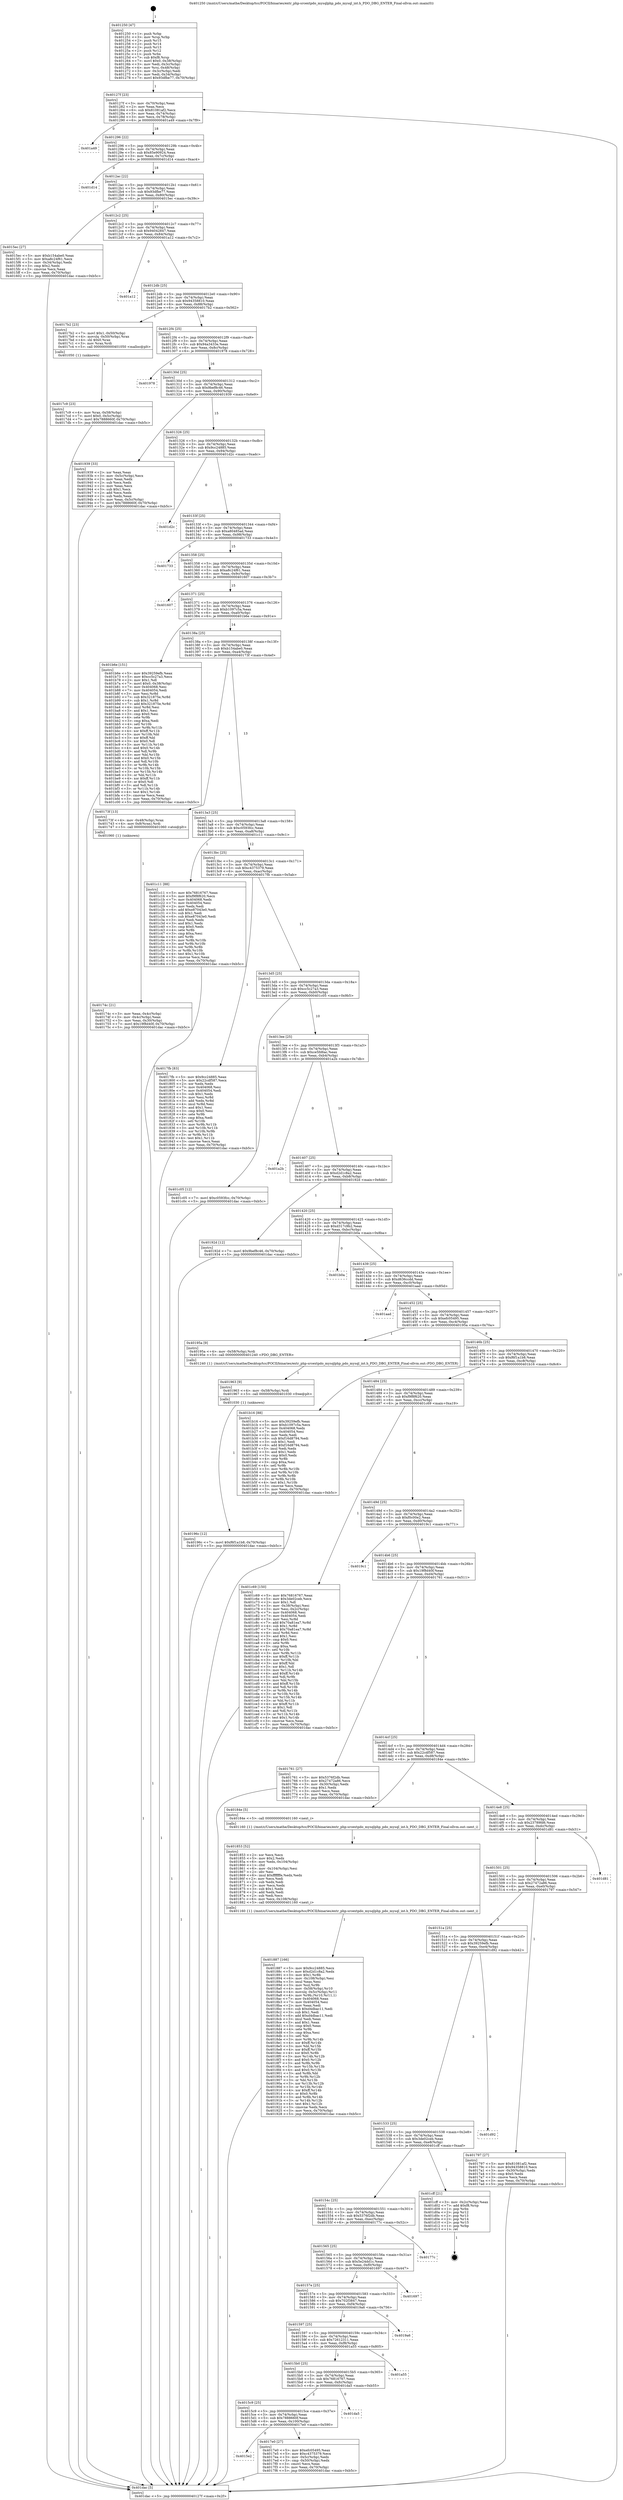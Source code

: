 digraph "0x401250" {
  label = "0x401250 (/mnt/c/Users/mathe/Desktop/tcc/POCII/binaries/extr_php-srcextpdo_mysqlphp_pdo_mysql_int.h_PDO_DBG_ENTER_Final-ollvm.out::main(0))"
  labelloc = "t"
  node[shape=record]

  Entry [label="",width=0.3,height=0.3,shape=circle,fillcolor=black,style=filled]
  "0x40127f" [label="{
     0x40127f [23]\l
     | [instrs]\l
     &nbsp;&nbsp;0x40127f \<+3\>: mov -0x70(%rbp),%eax\l
     &nbsp;&nbsp;0x401282 \<+2\>: mov %eax,%ecx\l
     &nbsp;&nbsp;0x401284 \<+6\>: sub $0x81081af2,%ecx\l
     &nbsp;&nbsp;0x40128a \<+3\>: mov %eax,-0x74(%rbp)\l
     &nbsp;&nbsp;0x40128d \<+3\>: mov %ecx,-0x78(%rbp)\l
     &nbsp;&nbsp;0x401290 \<+6\>: je 0000000000401a49 \<main+0x7f9\>\l
  }"]
  "0x401a49" [label="{
     0x401a49\l
  }", style=dashed]
  "0x401296" [label="{
     0x401296 [22]\l
     | [instrs]\l
     &nbsp;&nbsp;0x401296 \<+5\>: jmp 000000000040129b \<main+0x4b\>\l
     &nbsp;&nbsp;0x40129b \<+3\>: mov -0x74(%rbp),%eax\l
     &nbsp;&nbsp;0x40129e \<+5\>: sub $0x85e90924,%eax\l
     &nbsp;&nbsp;0x4012a3 \<+3\>: mov %eax,-0x7c(%rbp)\l
     &nbsp;&nbsp;0x4012a6 \<+6\>: je 0000000000401d14 \<main+0xac4\>\l
  }"]
  Exit [label="",width=0.3,height=0.3,shape=circle,fillcolor=black,style=filled,peripheries=2]
  "0x401d14" [label="{
     0x401d14\l
  }", style=dashed]
  "0x4012ac" [label="{
     0x4012ac [22]\l
     | [instrs]\l
     &nbsp;&nbsp;0x4012ac \<+5\>: jmp 00000000004012b1 \<main+0x61\>\l
     &nbsp;&nbsp;0x4012b1 \<+3\>: mov -0x74(%rbp),%eax\l
     &nbsp;&nbsp;0x4012b4 \<+5\>: sub $0x93dfbe77,%eax\l
     &nbsp;&nbsp;0x4012b9 \<+3\>: mov %eax,-0x80(%rbp)\l
     &nbsp;&nbsp;0x4012bc \<+6\>: je 00000000004015ec \<main+0x39c\>\l
  }"]
  "0x40196c" [label="{
     0x40196c [12]\l
     | [instrs]\l
     &nbsp;&nbsp;0x40196c \<+7\>: movl $0xf6f1a1b8,-0x70(%rbp)\l
     &nbsp;&nbsp;0x401973 \<+5\>: jmp 0000000000401dac \<main+0xb5c\>\l
  }"]
  "0x4015ec" [label="{
     0x4015ec [27]\l
     | [instrs]\l
     &nbsp;&nbsp;0x4015ec \<+5\>: mov $0xb154abe0,%eax\l
     &nbsp;&nbsp;0x4015f1 \<+5\>: mov $0xa8c24f61,%ecx\l
     &nbsp;&nbsp;0x4015f6 \<+3\>: mov -0x34(%rbp),%edx\l
     &nbsp;&nbsp;0x4015f9 \<+3\>: cmp $0x2,%edx\l
     &nbsp;&nbsp;0x4015fc \<+3\>: cmovne %ecx,%eax\l
     &nbsp;&nbsp;0x4015ff \<+3\>: mov %eax,-0x70(%rbp)\l
     &nbsp;&nbsp;0x401602 \<+5\>: jmp 0000000000401dac \<main+0xb5c\>\l
  }"]
  "0x4012c2" [label="{
     0x4012c2 [25]\l
     | [instrs]\l
     &nbsp;&nbsp;0x4012c2 \<+5\>: jmp 00000000004012c7 \<main+0x77\>\l
     &nbsp;&nbsp;0x4012c7 \<+3\>: mov -0x74(%rbp),%eax\l
     &nbsp;&nbsp;0x4012ca \<+5\>: sub $0x94042847,%eax\l
     &nbsp;&nbsp;0x4012cf \<+6\>: mov %eax,-0x84(%rbp)\l
     &nbsp;&nbsp;0x4012d5 \<+6\>: je 0000000000401a12 \<main+0x7c2\>\l
  }"]
  "0x401dac" [label="{
     0x401dac [5]\l
     | [instrs]\l
     &nbsp;&nbsp;0x401dac \<+5\>: jmp 000000000040127f \<main+0x2f\>\l
  }"]
  "0x401250" [label="{
     0x401250 [47]\l
     | [instrs]\l
     &nbsp;&nbsp;0x401250 \<+1\>: push %rbp\l
     &nbsp;&nbsp;0x401251 \<+3\>: mov %rsp,%rbp\l
     &nbsp;&nbsp;0x401254 \<+2\>: push %r15\l
     &nbsp;&nbsp;0x401256 \<+2\>: push %r14\l
     &nbsp;&nbsp;0x401258 \<+2\>: push %r13\l
     &nbsp;&nbsp;0x40125a \<+2\>: push %r12\l
     &nbsp;&nbsp;0x40125c \<+1\>: push %rbx\l
     &nbsp;&nbsp;0x40125d \<+7\>: sub $0xf8,%rsp\l
     &nbsp;&nbsp;0x401264 \<+7\>: movl $0x0,-0x38(%rbp)\l
     &nbsp;&nbsp;0x40126b \<+3\>: mov %edi,-0x3c(%rbp)\l
     &nbsp;&nbsp;0x40126e \<+4\>: mov %rsi,-0x48(%rbp)\l
     &nbsp;&nbsp;0x401272 \<+3\>: mov -0x3c(%rbp),%edi\l
     &nbsp;&nbsp;0x401275 \<+3\>: mov %edi,-0x34(%rbp)\l
     &nbsp;&nbsp;0x401278 \<+7\>: movl $0x93dfbe77,-0x70(%rbp)\l
  }"]
  "0x401963" [label="{
     0x401963 [9]\l
     | [instrs]\l
     &nbsp;&nbsp;0x401963 \<+4\>: mov -0x58(%rbp),%rdi\l
     &nbsp;&nbsp;0x401967 \<+5\>: call 0000000000401030 \<free@plt\>\l
     | [calls]\l
     &nbsp;&nbsp;0x401030 \{1\} (unknown)\l
  }"]
  "0x401a12" [label="{
     0x401a12\l
  }", style=dashed]
  "0x4012db" [label="{
     0x4012db [25]\l
     | [instrs]\l
     &nbsp;&nbsp;0x4012db \<+5\>: jmp 00000000004012e0 \<main+0x90\>\l
     &nbsp;&nbsp;0x4012e0 \<+3\>: mov -0x74(%rbp),%eax\l
     &nbsp;&nbsp;0x4012e3 \<+5\>: sub $0x94358810,%eax\l
     &nbsp;&nbsp;0x4012e8 \<+6\>: mov %eax,-0x88(%rbp)\l
     &nbsp;&nbsp;0x4012ee \<+6\>: je 00000000004017b2 \<main+0x562\>\l
  }"]
  "0x401887" [label="{
     0x401887 [166]\l
     | [instrs]\l
     &nbsp;&nbsp;0x401887 \<+5\>: mov $0x9cc24885,%ecx\l
     &nbsp;&nbsp;0x40188c \<+5\>: mov $0xd2d1c8a2,%edx\l
     &nbsp;&nbsp;0x401891 \<+3\>: mov $0x1,%r8b\l
     &nbsp;&nbsp;0x401894 \<+6\>: mov -0x108(%rbp),%esi\l
     &nbsp;&nbsp;0x40189a \<+3\>: imul %eax,%esi\l
     &nbsp;&nbsp;0x40189d \<+3\>: mov %sil,%r9b\l
     &nbsp;&nbsp;0x4018a0 \<+4\>: mov -0x58(%rbp),%r10\l
     &nbsp;&nbsp;0x4018a4 \<+4\>: movslq -0x5c(%rbp),%r11\l
     &nbsp;&nbsp;0x4018a8 \<+4\>: mov %r9b,(%r10,%r11,1)\l
     &nbsp;&nbsp;0x4018ac \<+7\>: mov 0x404068,%eax\l
     &nbsp;&nbsp;0x4018b3 \<+7\>: mov 0x404054,%esi\l
     &nbsp;&nbsp;0x4018ba \<+2\>: mov %eax,%edi\l
     &nbsp;&nbsp;0x4018bc \<+6\>: sub $0xd4dbac11,%edi\l
     &nbsp;&nbsp;0x4018c2 \<+3\>: sub $0x1,%edi\l
     &nbsp;&nbsp;0x4018c5 \<+6\>: add $0xd4dbac11,%edi\l
     &nbsp;&nbsp;0x4018cb \<+3\>: imul %edi,%eax\l
     &nbsp;&nbsp;0x4018ce \<+3\>: and $0x1,%eax\l
     &nbsp;&nbsp;0x4018d1 \<+3\>: cmp $0x0,%eax\l
     &nbsp;&nbsp;0x4018d4 \<+4\>: sete %r9b\l
     &nbsp;&nbsp;0x4018d8 \<+3\>: cmp $0xa,%esi\l
     &nbsp;&nbsp;0x4018db \<+3\>: setl %bl\l
     &nbsp;&nbsp;0x4018de \<+3\>: mov %r9b,%r14b\l
     &nbsp;&nbsp;0x4018e1 \<+4\>: xor $0xff,%r14b\l
     &nbsp;&nbsp;0x4018e5 \<+3\>: mov %bl,%r15b\l
     &nbsp;&nbsp;0x4018e8 \<+4\>: xor $0xff,%r15b\l
     &nbsp;&nbsp;0x4018ec \<+4\>: xor $0x0,%r8b\l
     &nbsp;&nbsp;0x4018f0 \<+3\>: mov %r14b,%r12b\l
     &nbsp;&nbsp;0x4018f3 \<+4\>: and $0x0,%r12b\l
     &nbsp;&nbsp;0x4018f7 \<+3\>: and %r8b,%r9b\l
     &nbsp;&nbsp;0x4018fa \<+3\>: mov %r15b,%r13b\l
     &nbsp;&nbsp;0x4018fd \<+4\>: and $0x0,%r13b\l
     &nbsp;&nbsp;0x401901 \<+3\>: and %r8b,%bl\l
     &nbsp;&nbsp;0x401904 \<+3\>: or %r9b,%r12b\l
     &nbsp;&nbsp;0x401907 \<+3\>: or %bl,%r13b\l
     &nbsp;&nbsp;0x40190a \<+3\>: xor %r13b,%r12b\l
     &nbsp;&nbsp;0x40190d \<+3\>: or %r15b,%r14b\l
     &nbsp;&nbsp;0x401910 \<+4\>: xor $0xff,%r14b\l
     &nbsp;&nbsp;0x401914 \<+4\>: or $0x0,%r8b\l
     &nbsp;&nbsp;0x401918 \<+3\>: and %r8b,%r14b\l
     &nbsp;&nbsp;0x40191b \<+3\>: or %r14b,%r12b\l
     &nbsp;&nbsp;0x40191e \<+4\>: test $0x1,%r12b\l
     &nbsp;&nbsp;0x401922 \<+3\>: cmovne %edx,%ecx\l
     &nbsp;&nbsp;0x401925 \<+3\>: mov %ecx,-0x70(%rbp)\l
     &nbsp;&nbsp;0x401928 \<+5\>: jmp 0000000000401dac \<main+0xb5c\>\l
  }"]
  "0x4017b2" [label="{
     0x4017b2 [23]\l
     | [instrs]\l
     &nbsp;&nbsp;0x4017b2 \<+7\>: movl $0x1,-0x50(%rbp)\l
     &nbsp;&nbsp;0x4017b9 \<+4\>: movslq -0x50(%rbp),%rax\l
     &nbsp;&nbsp;0x4017bd \<+4\>: shl $0x0,%rax\l
     &nbsp;&nbsp;0x4017c1 \<+3\>: mov %rax,%rdi\l
     &nbsp;&nbsp;0x4017c4 \<+5\>: call 0000000000401050 \<malloc@plt\>\l
     | [calls]\l
     &nbsp;&nbsp;0x401050 \{1\} (unknown)\l
  }"]
  "0x4012f4" [label="{
     0x4012f4 [25]\l
     | [instrs]\l
     &nbsp;&nbsp;0x4012f4 \<+5\>: jmp 00000000004012f9 \<main+0xa9\>\l
     &nbsp;&nbsp;0x4012f9 \<+3\>: mov -0x74(%rbp),%eax\l
     &nbsp;&nbsp;0x4012fc \<+5\>: sub $0x94a3433e,%eax\l
     &nbsp;&nbsp;0x401301 \<+6\>: mov %eax,-0x8c(%rbp)\l
     &nbsp;&nbsp;0x401307 \<+6\>: je 0000000000401978 \<main+0x728\>\l
  }"]
  "0x401853" [label="{
     0x401853 [52]\l
     | [instrs]\l
     &nbsp;&nbsp;0x401853 \<+2\>: xor %ecx,%ecx\l
     &nbsp;&nbsp;0x401855 \<+5\>: mov $0x2,%edx\l
     &nbsp;&nbsp;0x40185a \<+6\>: mov %edx,-0x104(%rbp)\l
     &nbsp;&nbsp;0x401860 \<+1\>: cltd\l
     &nbsp;&nbsp;0x401861 \<+6\>: mov -0x104(%rbp),%esi\l
     &nbsp;&nbsp;0x401867 \<+2\>: idiv %esi\l
     &nbsp;&nbsp;0x401869 \<+6\>: imul $0xfffffffe,%edx,%edx\l
     &nbsp;&nbsp;0x40186f \<+2\>: mov %ecx,%edi\l
     &nbsp;&nbsp;0x401871 \<+2\>: sub %edx,%edi\l
     &nbsp;&nbsp;0x401873 \<+2\>: mov %ecx,%edx\l
     &nbsp;&nbsp;0x401875 \<+3\>: sub $0x1,%edx\l
     &nbsp;&nbsp;0x401878 \<+2\>: add %edx,%edi\l
     &nbsp;&nbsp;0x40187a \<+2\>: sub %edi,%ecx\l
     &nbsp;&nbsp;0x40187c \<+6\>: mov %ecx,-0x108(%rbp)\l
     &nbsp;&nbsp;0x401882 \<+5\>: call 0000000000401160 \<next_i\>\l
     | [calls]\l
     &nbsp;&nbsp;0x401160 \{1\} (/mnt/c/Users/mathe/Desktop/tcc/POCII/binaries/extr_php-srcextpdo_mysqlphp_pdo_mysql_int.h_PDO_DBG_ENTER_Final-ollvm.out::next_i)\l
  }"]
  "0x401978" [label="{
     0x401978\l
  }", style=dashed]
  "0x40130d" [label="{
     0x40130d [25]\l
     | [instrs]\l
     &nbsp;&nbsp;0x40130d \<+5\>: jmp 0000000000401312 \<main+0xc2\>\l
     &nbsp;&nbsp;0x401312 \<+3\>: mov -0x74(%rbp),%eax\l
     &nbsp;&nbsp;0x401315 \<+5\>: sub $0x9bef8c46,%eax\l
     &nbsp;&nbsp;0x40131a \<+6\>: mov %eax,-0x90(%rbp)\l
     &nbsp;&nbsp;0x401320 \<+6\>: je 0000000000401939 \<main+0x6e9\>\l
  }"]
  "0x4015e2" [label="{
     0x4015e2\l
  }", style=dashed]
  "0x401939" [label="{
     0x401939 [33]\l
     | [instrs]\l
     &nbsp;&nbsp;0x401939 \<+2\>: xor %eax,%eax\l
     &nbsp;&nbsp;0x40193b \<+3\>: mov -0x5c(%rbp),%ecx\l
     &nbsp;&nbsp;0x40193e \<+2\>: mov %eax,%edx\l
     &nbsp;&nbsp;0x401940 \<+2\>: sub %ecx,%edx\l
     &nbsp;&nbsp;0x401942 \<+2\>: mov %eax,%ecx\l
     &nbsp;&nbsp;0x401944 \<+3\>: sub $0x1,%ecx\l
     &nbsp;&nbsp;0x401947 \<+2\>: add %ecx,%edx\l
     &nbsp;&nbsp;0x401949 \<+2\>: sub %edx,%eax\l
     &nbsp;&nbsp;0x40194b \<+3\>: mov %eax,-0x5c(%rbp)\l
     &nbsp;&nbsp;0x40194e \<+7\>: movl $0x7888660f,-0x70(%rbp)\l
     &nbsp;&nbsp;0x401955 \<+5\>: jmp 0000000000401dac \<main+0xb5c\>\l
  }"]
  "0x401326" [label="{
     0x401326 [25]\l
     | [instrs]\l
     &nbsp;&nbsp;0x401326 \<+5\>: jmp 000000000040132b \<main+0xdb\>\l
     &nbsp;&nbsp;0x40132b \<+3\>: mov -0x74(%rbp),%eax\l
     &nbsp;&nbsp;0x40132e \<+5\>: sub $0x9cc24885,%eax\l
     &nbsp;&nbsp;0x401333 \<+6\>: mov %eax,-0x94(%rbp)\l
     &nbsp;&nbsp;0x401339 \<+6\>: je 0000000000401d2c \<main+0xadc\>\l
  }"]
  "0x4017e0" [label="{
     0x4017e0 [27]\l
     | [instrs]\l
     &nbsp;&nbsp;0x4017e0 \<+5\>: mov $0xefc05495,%eax\l
     &nbsp;&nbsp;0x4017e5 \<+5\>: mov $0xc4375379,%ecx\l
     &nbsp;&nbsp;0x4017ea \<+3\>: mov -0x5c(%rbp),%edx\l
     &nbsp;&nbsp;0x4017ed \<+3\>: cmp -0x50(%rbp),%edx\l
     &nbsp;&nbsp;0x4017f0 \<+3\>: cmovl %ecx,%eax\l
     &nbsp;&nbsp;0x4017f3 \<+3\>: mov %eax,-0x70(%rbp)\l
     &nbsp;&nbsp;0x4017f6 \<+5\>: jmp 0000000000401dac \<main+0xb5c\>\l
  }"]
  "0x401d2c" [label="{
     0x401d2c\l
  }", style=dashed]
  "0x40133f" [label="{
     0x40133f [25]\l
     | [instrs]\l
     &nbsp;&nbsp;0x40133f \<+5\>: jmp 0000000000401344 \<main+0xf4\>\l
     &nbsp;&nbsp;0x401344 \<+3\>: mov -0x74(%rbp),%eax\l
     &nbsp;&nbsp;0x401347 \<+5\>: sub $0xa80485ad,%eax\l
     &nbsp;&nbsp;0x40134c \<+6\>: mov %eax,-0x98(%rbp)\l
     &nbsp;&nbsp;0x401352 \<+6\>: je 0000000000401733 \<main+0x4e3\>\l
  }"]
  "0x4015c9" [label="{
     0x4015c9 [25]\l
     | [instrs]\l
     &nbsp;&nbsp;0x4015c9 \<+5\>: jmp 00000000004015ce \<main+0x37e\>\l
     &nbsp;&nbsp;0x4015ce \<+3\>: mov -0x74(%rbp),%eax\l
     &nbsp;&nbsp;0x4015d1 \<+5\>: sub $0x7888660f,%eax\l
     &nbsp;&nbsp;0x4015d6 \<+6\>: mov %eax,-0x100(%rbp)\l
     &nbsp;&nbsp;0x4015dc \<+6\>: je 00000000004017e0 \<main+0x590\>\l
  }"]
  "0x401733" [label="{
     0x401733\l
  }", style=dashed]
  "0x401358" [label="{
     0x401358 [25]\l
     | [instrs]\l
     &nbsp;&nbsp;0x401358 \<+5\>: jmp 000000000040135d \<main+0x10d\>\l
     &nbsp;&nbsp;0x40135d \<+3\>: mov -0x74(%rbp),%eax\l
     &nbsp;&nbsp;0x401360 \<+5\>: sub $0xa8c24f61,%eax\l
     &nbsp;&nbsp;0x401365 \<+6\>: mov %eax,-0x9c(%rbp)\l
     &nbsp;&nbsp;0x40136b \<+6\>: je 0000000000401607 \<main+0x3b7\>\l
  }"]
  "0x401da5" [label="{
     0x401da5\l
  }", style=dashed]
  "0x401607" [label="{
     0x401607\l
  }", style=dashed]
  "0x401371" [label="{
     0x401371 [25]\l
     | [instrs]\l
     &nbsp;&nbsp;0x401371 \<+5\>: jmp 0000000000401376 \<main+0x126\>\l
     &nbsp;&nbsp;0x401376 \<+3\>: mov -0x74(%rbp),%eax\l
     &nbsp;&nbsp;0x401379 \<+5\>: sub $0xb1097c5a,%eax\l
     &nbsp;&nbsp;0x40137e \<+6\>: mov %eax,-0xa0(%rbp)\l
     &nbsp;&nbsp;0x401384 \<+6\>: je 0000000000401b6e \<main+0x91e\>\l
  }"]
  "0x4015b0" [label="{
     0x4015b0 [25]\l
     | [instrs]\l
     &nbsp;&nbsp;0x4015b0 \<+5\>: jmp 00000000004015b5 \<main+0x365\>\l
     &nbsp;&nbsp;0x4015b5 \<+3\>: mov -0x74(%rbp),%eax\l
     &nbsp;&nbsp;0x4015b8 \<+5\>: sub $0x76816767,%eax\l
     &nbsp;&nbsp;0x4015bd \<+6\>: mov %eax,-0xfc(%rbp)\l
     &nbsp;&nbsp;0x4015c3 \<+6\>: je 0000000000401da5 \<main+0xb55\>\l
  }"]
  "0x401b6e" [label="{
     0x401b6e [151]\l
     | [instrs]\l
     &nbsp;&nbsp;0x401b6e \<+5\>: mov $0x39259efb,%eax\l
     &nbsp;&nbsp;0x401b73 \<+5\>: mov $0xcc5c27a3,%ecx\l
     &nbsp;&nbsp;0x401b78 \<+2\>: mov $0x1,%dl\l
     &nbsp;&nbsp;0x401b7a \<+7\>: movl $0x0,-0x38(%rbp)\l
     &nbsp;&nbsp;0x401b81 \<+7\>: mov 0x404068,%esi\l
     &nbsp;&nbsp;0x401b88 \<+7\>: mov 0x404054,%edi\l
     &nbsp;&nbsp;0x401b8f \<+3\>: mov %esi,%r8d\l
     &nbsp;&nbsp;0x401b92 \<+7\>: sub $0x321875e,%r8d\l
     &nbsp;&nbsp;0x401b99 \<+4\>: sub $0x1,%r8d\l
     &nbsp;&nbsp;0x401b9d \<+7\>: add $0x321875e,%r8d\l
     &nbsp;&nbsp;0x401ba4 \<+4\>: imul %r8d,%esi\l
     &nbsp;&nbsp;0x401ba8 \<+3\>: and $0x1,%esi\l
     &nbsp;&nbsp;0x401bab \<+3\>: cmp $0x0,%esi\l
     &nbsp;&nbsp;0x401bae \<+4\>: sete %r9b\l
     &nbsp;&nbsp;0x401bb2 \<+3\>: cmp $0xa,%edi\l
     &nbsp;&nbsp;0x401bb5 \<+4\>: setl %r10b\l
     &nbsp;&nbsp;0x401bb9 \<+3\>: mov %r9b,%r11b\l
     &nbsp;&nbsp;0x401bbc \<+4\>: xor $0xff,%r11b\l
     &nbsp;&nbsp;0x401bc0 \<+3\>: mov %r10b,%bl\l
     &nbsp;&nbsp;0x401bc3 \<+3\>: xor $0xff,%bl\l
     &nbsp;&nbsp;0x401bc6 \<+3\>: xor $0x0,%dl\l
     &nbsp;&nbsp;0x401bc9 \<+3\>: mov %r11b,%r14b\l
     &nbsp;&nbsp;0x401bcc \<+4\>: and $0x0,%r14b\l
     &nbsp;&nbsp;0x401bd0 \<+3\>: and %dl,%r9b\l
     &nbsp;&nbsp;0x401bd3 \<+3\>: mov %bl,%r15b\l
     &nbsp;&nbsp;0x401bd6 \<+4\>: and $0x0,%r15b\l
     &nbsp;&nbsp;0x401bda \<+3\>: and %dl,%r10b\l
     &nbsp;&nbsp;0x401bdd \<+3\>: or %r9b,%r14b\l
     &nbsp;&nbsp;0x401be0 \<+3\>: or %r10b,%r15b\l
     &nbsp;&nbsp;0x401be3 \<+3\>: xor %r15b,%r14b\l
     &nbsp;&nbsp;0x401be6 \<+3\>: or %bl,%r11b\l
     &nbsp;&nbsp;0x401be9 \<+4\>: xor $0xff,%r11b\l
     &nbsp;&nbsp;0x401bed \<+3\>: or $0x0,%dl\l
     &nbsp;&nbsp;0x401bf0 \<+3\>: and %dl,%r11b\l
     &nbsp;&nbsp;0x401bf3 \<+3\>: or %r11b,%r14b\l
     &nbsp;&nbsp;0x401bf6 \<+4\>: test $0x1,%r14b\l
     &nbsp;&nbsp;0x401bfa \<+3\>: cmovne %ecx,%eax\l
     &nbsp;&nbsp;0x401bfd \<+3\>: mov %eax,-0x70(%rbp)\l
     &nbsp;&nbsp;0x401c00 \<+5\>: jmp 0000000000401dac \<main+0xb5c\>\l
  }"]
  "0x40138a" [label="{
     0x40138a [25]\l
     | [instrs]\l
     &nbsp;&nbsp;0x40138a \<+5\>: jmp 000000000040138f \<main+0x13f\>\l
     &nbsp;&nbsp;0x40138f \<+3\>: mov -0x74(%rbp),%eax\l
     &nbsp;&nbsp;0x401392 \<+5\>: sub $0xb154abe0,%eax\l
     &nbsp;&nbsp;0x401397 \<+6\>: mov %eax,-0xa4(%rbp)\l
     &nbsp;&nbsp;0x40139d \<+6\>: je 000000000040173f \<main+0x4ef\>\l
  }"]
  "0x401a55" [label="{
     0x401a55\l
  }", style=dashed]
  "0x40173f" [label="{
     0x40173f [13]\l
     | [instrs]\l
     &nbsp;&nbsp;0x40173f \<+4\>: mov -0x48(%rbp),%rax\l
     &nbsp;&nbsp;0x401743 \<+4\>: mov 0x8(%rax),%rdi\l
     &nbsp;&nbsp;0x401747 \<+5\>: call 0000000000401060 \<atoi@plt\>\l
     | [calls]\l
     &nbsp;&nbsp;0x401060 \{1\} (unknown)\l
  }"]
  "0x4013a3" [label="{
     0x4013a3 [25]\l
     | [instrs]\l
     &nbsp;&nbsp;0x4013a3 \<+5\>: jmp 00000000004013a8 \<main+0x158\>\l
     &nbsp;&nbsp;0x4013a8 \<+3\>: mov -0x74(%rbp),%eax\l
     &nbsp;&nbsp;0x4013ab \<+5\>: sub $0xc0593fcc,%eax\l
     &nbsp;&nbsp;0x4013b0 \<+6\>: mov %eax,-0xa8(%rbp)\l
     &nbsp;&nbsp;0x4013b6 \<+6\>: je 0000000000401c11 \<main+0x9c1\>\l
  }"]
  "0x40174c" [label="{
     0x40174c [21]\l
     | [instrs]\l
     &nbsp;&nbsp;0x40174c \<+3\>: mov %eax,-0x4c(%rbp)\l
     &nbsp;&nbsp;0x40174f \<+3\>: mov -0x4c(%rbp),%eax\l
     &nbsp;&nbsp;0x401752 \<+3\>: mov %eax,-0x30(%rbp)\l
     &nbsp;&nbsp;0x401755 \<+7\>: movl $0x19f8d40f,-0x70(%rbp)\l
     &nbsp;&nbsp;0x40175c \<+5\>: jmp 0000000000401dac \<main+0xb5c\>\l
  }"]
  "0x401597" [label="{
     0x401597 [25]\l
     | [instrs]\l
     &nbsp;&nbsp;0x401597 \<+5\>: jmp 000000000040159c \<main+0x34c\>\l
     &nbsp;&nbsp;0x40159c \<+3\>: mov -0x74(%rbp),%eax\l
     &nbsp;&nbsp;0x40159f \<+5\>: sub $0x72612311,%eax\l
     &nbsp;&nbsp;0x4015a4 \<+6\>: mov %eax,-0xf8(%rbp)\l
     &nbsp;&nbsp;0x4015aa \<+6\>: je 0000000000401a55 \<main+0x805\>\l
  }"]
  "0x401c11" [label="{
     0x401c11 [88]\l
     | [instrs]\l
     &nbsp;&nbsp;0x401c11 \<+5\>: mov $0x76816767,%eax\l
     &nbsp;&nbsp;0x401c16 \<+5\>: mov $0xf9f8f620,%ecx\l
     &nbsp;&nbsp;0x401c1b \<+7\>: mov 0x404068,%edx\l
     &nbsp;&nbsp;0x401c22 \<+7\>: mov 0x404054,%esi\l
     &nbsp;&nbsp;0x401c29 \<+2\>: mov %edx,%edi\l
     &nbsp;&nbsp;0x401c2b \<+6\>: add $0xe87043e0,%edi\l
     &nbsp;&nbsp;0x401c31 \<+3\>: sub $0x1,%edi\l
     &nbsp;&nbsp;0x401c34 \<+6\>: sub $0xe87043e0,%edi\l
     &nbsp;&nbsp;0x401c3a \<+3\>: imul %edi,%edx\l
     &nbsp;&nbsp;0x401c3d \<+3\>: and $0x1,%edx\l
     &nbsp;&nbsp;0x401c40 \<+3\>: cmp $0x0,%edx\l
     &nbsp;&nbsp;0x401c43 \<+4\>: sete %r8b\l
     &nbsp;&nbsp;0x401c47 \<+3\>: cmp $0xa,%esi\l
     &nbsp;&nbsp;0x401c4a \<+4\>: setl %r9b\l
     &nbsp;&nbsp;0x401c4e \<+3\>: mov %r8b,%r10b\l
     &nbsp;&nbsp;0x401c51 \<+3\>: and %r9b,%r10b\l
     &nbsp;&nbsp;0x401c54 \<+3\>: xor %r9b,%r8b\l
     &nbsp;&nbsp;0x401c57 \<+3\>: or %r8b,%r10b\l
     &nbsp;&nbsp;0x401c5a \<+4\>: test $0x1,%r10b\l
     &nbsp;&nbsp;0x401c5e \<+3\>: cmovne %ecx,%eax\l
     &nbsp;&nbsp;0x401c61 \<+3\>: mov %eax,-0x70(%rbp)\l
     &nbsp;&nbsp;0x401c64 \<+5\>: jmp 0000000000401dac \<main+0xb5c\>\l
  }"]
  "0x4013bc" [label="{
     0x4013bc [25]\l
     | [instrs]\l
     &nbsp;&nbsp;0x4013bc \<+5\>: jmp 00000000004013c1 \<main+0x171\>\l
     &nbsp;&nbsp;0x4013c1 \<+3\>: mov -0x74(%rbp),%eax\l
     &nbsp;&nbsp;0x4013c4 \<+5\>: sub $0xc4375379,%eax\l
     &nbsp;&nbsp;0x4013c9 \<+6\>: mov %eax,-0xac(%rbp)\l
     &nbsp;&nbsp;0x4013cf \<+6\>: je 00000000004017fb \<main+0x5ab\>\l
  }"]
  "0x4019a6" [label="{
     0x4019a6\l
  }", style=dashed]
  "0x4017fb" [label="{
     0x4017fb [83]\l
     | [instrs]\l
     &nbsp;&nbsp;0x4017fb \<+5\>: mov $0x9cc24885,%eax\l
     &nbsp;&nbsp;0x401800 \<+5\>: mov $0x22cdf587,%ecx\l
     &nbsp;&nbsp;0x401805 \<+2\>: xor %edx,%edx\l
     &nbsp;&nbsp;0x401807 \<+7\>: mov 0x404068,%esi\l
     &nbsp;&nbsp;0x40180e \<+7\>: mov 0x404054,%edi\l
     &nbsp;&nbsp;0x401815 \<+3\>: sub $0x1,%edx\l
     &nbsp;&nbsp;0x401818 \<+3\>: mov %esi,%r8d\l
     &nbsp;&nbsp;0x40181b \<+3\>: add %edx,%r8d\l
     &nbsp;&nbsp;0x40181e \<+4\>: imul %r8d,%esi\l
     &nbsp;&nbsp;0x401822 \<+3\>: and $0x1,%esi\l
     &nbsp;&nbsp;0x401825 \<+3\>: cmp $0x0,%esi\l
     &nbsp;&nbsp;0x401828 \<+4\>: sete %r9b\l
     &nbsp;&nbsp;0x40182c \<+3\>: cmp $0xa,%edi\l
     &nbsp;&nbsp;0x40182f \<+4\>: setl %r10b\l
     &nbsp;&nbsp;0x401833 \<+3\>: mov %r9b,%r11b\l
     &nbsp;&nbsp;0x401836 \<+3\>: and %r10b,%r11b\l
     &nbsp;&nbsp;0x401839 \<+3\>: xor %r10b,%r9b\l
     &nbsp;&nbsp;0x40183c \<+3\>: or %r9b,%r11b\l
     &nbsp;&nbsp;0x40183f \<+4\>: test $0x1,%r11b\l
     &nbsp;&nbsp;0x401843 \<+3\>: cmovne %ecx,%eax\l
     &nbsp;&nbsp;0x401846 \<+3\>: mov %eax,-0x70(%rbp)\l
     &nbsp;&nbsp;0x401849 \<+5\>: jmp 0000000000401dac \<main+0xb5c\>\l
  }"]
  "0x4013d5" [label="{
     0x4013d5 [25]\l
     | [instrs]\l
     &nbsp;&nbsp;0x4013d5 \<+5\>: jmp 00000000004013da \<main+0x18a\>\l
     &nbsp;&nbsp;0x4013da \<+3\>: mov -0x74(%rbp),%eax\l
     &nbsp;&nbsp;0x4013dd \<+5\>: sub $0xcc5c27a3,%eax\l
     &nbsp;&nbsp;0x4013e2 \<+6\>: mov %eax,-0xb0(%rbp)\l
     &nbsp;&nbsp;0x4013e8 \<+6\>: je 0000000000401c05 \<main+0x9b5\>\l
  }"]
  "0x40157e" [label="{
     0x40157e [25]\l
     | [instrs]\l
     &nbsp;&nbsp;0x40157e \<+5\>: jmp 0000000000401583 \<main+0x333\>\l
     &nbsp;&nbsp;0x401583 \<+3\>: mov -0x74(%rbp),%eax\l
     &nbsp;&nbsp;0x401586 \<+5\>: sub $0x702f3847,%eax\l
     &nbsp;&nbsp;0x40158b \<+6\>: mov %eax,-0xf4(%rbp)\l
     &nbsp;&nbsp;0x401591 \<+6\>: je 00000000004019a6 \<main+0x756\>\l
  }"]
  "0x401c05" [label="{
     0x401c05 [12]\l
     | [instrs]\l
     &nbsp;&nbsp;0x401c05 \<+7\>: movl $0xc0593fcc,-0x70(%rbp)\l
     &nbsp;&nbsp;0x401c0c \<+5\>: jmp 0000000000401dac \<main+0xb5c\>\l
  }"]
  "0x4013ee" [label="{
     0x4013ee [25]\l
     | [instrs]\l
     &nbsp;&nbsp;0x4013ee \<+5\>: jmp 00000000004013f3 \<main+0x1a3\>\l
     &nbsp;&nbsp;0x4013f3 \<+3\>: mov -0x74(%rbp),%eax\l
     &nbsp;&nbsp;0x4013f6 \<+5\>: sub $0xce5fd6ac,%eax\l
     &nbsp;&nbsp;0x4013fb \<+6\>: mov %eax,-0xb4(%rbp)\l
     &nbsp;&nbsp;0x401401 \<+6\>: je 0000000000401a2b \<main+0x7db\>\l
  }"]
  "0x401697" [label="{
     0x401697\l
  }", style=dashed]
  "0x401a2b" [label="{
     0x401a2b\l
  }", style=dashed]
  "0x401407" [label="{
     0x401407 [25]\l
     | [instrs]\l
     &nbsp;&nbsp;0x401407 \<+5\>: jmp 000000000040140c \<main+0x1bc\>\l
     &nbsp;&nbsp;0x40140c \<+3\>: mov -0x74(%rbp),%eax\l
     &nbsp;&nbsp;0x40140f \<+5\>: sub $0xd2d1c8a2,%eax\l
     &nbsp;&nbsp;0x401414 \<+6\>: mov %eax,-0xb8(%rbp)\l
     &nbsp;&nbsp;0x40141a \<+6\>: je 000000000040192d \<main+0x6dd\>\l
  }"]
  "0x401565" [label="{
     0x401565 [25]\l
     | [instrs]\l
     &nbsp;&nbsp;0x401565 \<+5\>: jmp 000000000040156a \<main+0x31a\>\l
     &nbsp;&nbsp;0x40156a \<+3\>: mov -0x74(%rbp),%eax\l
     &nbsp;&nbsp;0x40156d \<+5\>: sub $0x5e24dd1c,%eax\l
     &nbsp;&nbsp;0x401572 \<+6\>: mov %eax,-0xf0(%rbp)\l
     &nbsp;&nbsp;0x401578 \<+6\>: je 0000000000401697 \<main+0x447\>\l
  }"]
  "0x40192d" [label="{
     0x40192d [12]\l
     | [instrs]\l
     &nbsp;&nbsp;0x40192d \<+7\>: movl $0x9bef8c46,-0x70(%rbp)\l
     &nbsp;&nbsp;0x401934 \<+5\>: jmp 0000000000401dac \<main+0xb5c\>\l
  }"]
  "0x401420" [label="{
     0x401420 [25]\l
     | [instrs]\l
     &nbsp;&nbsp;0x401420 \<+5\>: jmp 0000000000401425 \<main+0x1d5\>\l
     &nbsp;&nbsp;0x401425 \<+3\>: mov -0x74(%rbp),%eax\l
     &nbsp;&nbsp;0x401428 \<+5\>: sub $0xd317c9b2,%eax\l
     &nbsp;&nbsp;0x40142d \<+6\>: mov %eax,-0xbc(%rbp)\l
     &nbsp;&nbsp;0x401433 \<+6\>: je 0000000000401b0a \<main+0x8ba\>\l
  }"]
  "0x40177c" [label="{
     0x40177c\l
  }", style=dashed]
  "0x401b0a" [label="{
     0x401b0a\l
  }", style=dashed]
  "0x401439" [label="{
     0x401439 [25]\l
     | [instrs]\l
     &nbsp;&nbsp;0x401439 \<+5\>: jmp 000000000040143e \<main+0x1ee\>\l
     &nbsp;&nbsp;0x40143e \<+3\>: mov -0x74(%rbp),%eax\l
     &nbsp;&nbsp;0x401441 \<+5\>: sub $0xd636ccdd,%eax\l
     &nbsp;&nbsp;0x401446 \<+6\>: mov %eax,-0xc0(%rbp)\l
     &nbsp;&nbsp;0x40144c \<+6\>: je 0000000000401aad \<main+0x85d\>\l
  }"]
  "0x40154c" [label="{
     0x40154c [25]\l
     | [instrs]\l
     &nbsp;&nbsp;0x40154c \<+5\>: jmp 0000000000401551 \<main+0x301\>\l
     &nbsp;&nbsp;0x401551 \<+3\>: mov -0x74(%rbp),%eax\l
     &nbsp;&nbsp;0x401554 \<+5\>: sub $0x5376f2db,%eax\l
     &nbsp;&nbsp;0x401559 \<+6\>: mov %eax,-0xec(%rbp)\l
     &nbsp;&nbsp;0x40155f \<+6\>: je 000000000040177c \<main+0x52c\>\l
  }"]
  "0x401aad" [label="{
     0x401aad\l
  }", style=dashed]
  "0x401452" [label="{
     0x401452 [25]\l
     | [instrs]\l
     &nbsp;&nbsp;0x401452 \<+5\>: jmp 0000000000401457 \<main+0x207\>\l
     &nbsp;&nbsp;0x401457 \<+3\>: mov -0x74(%rbp),%eax\l
     &nbsp;&nbsp;0x40145a \<+5\>: sub $0xefc05495,%eax\l
     &nbsp;&nbsp;0x40145f \<+6\>: mov %eax,-0xc4(%rbp)\l
     &nbsp;&nbsp;0x401465 \<+6\>: je 000000000040195a \<main+0x70a\>\l
  }"]
  "0x401cff" [label="{
     0x401cff [21]\l
     | [instrs]\l
     &nbsp;&nbsp;0x401cff \<+3\>: mov -0x2c(%rbp),%eax\l
     &nbsp;&nbsp;0x401d02 \<+7\>: add $0xf8,%rsp\l
     &nbsp;&nbsp;0x401d09 \<+1\>: pop %rbx\l
     &nbsp;&nbsp;0x401d0a \<+2\>: pop %r12\l
     &nbsp;&nbsp;0x401d0c \<+2\>: pop %r13\l
     &nbsp;&nbsp;0x401d0e \<+2\>: pop %r14\l
     &nbsp;&nbsp;0x401d10 \<+2\>: pop %r15\l
     &nbsp;&nbsp;0x401d12 \<+1\>: pop %rbp\l
     &nbsp;&nbsp;0x401d13 \<+1\>: ret\l
  }"]
  "0x40195a" [label="{
     0x40195a [9]\l
     | [instrs]\l
     &nbsp;&nbsp;0x40195a \<+4\>: mov -0x58(%rbp),%rdi\l
     &nbsp;&nbsp;0x40195e \<+5\>: call 0000000000401240 \<PDO_DBG_ENTER\>\l
     | [calls]\l
     &nbsp;&nbsp;0x401240 \{1\} (/mnt/c/Users/mathe/Desktop/tcc/POCII/binaries/extr_php-srcextpdo_mysqlphp_pdo_mysql_int.h_PDO_DBG_ENTER_Final-ollvm.out::PDO_DBG_ENTER)\l
  }"]
  "0x40146b" [label="{
     0x40146b [25]\l
     | [instrs]\l
     &nbsp;&nbsp;0x40146b \<+5\>: jmp 0000000000401470 \<main+0x220\>\l
     &nbsp;&nbsp;0x401470 \<+3\>: mov -0x74(%rbp),%eax\l
     &nbsp;&nbsp;0x401473 \<+5\>: sub $0xf6f1a1b8,%eax\l
     &nbsp;&nbsp;0x401478 \<+6\>: mov %eax,-0xc8(%rbp)\l
     &nbsp;&nbsp;0x40147e \<+6\>: je 0000000000401b16 \<main+0x8c6\>\l
  }"]
  "0x401533" [label="{
     0x401533 [25]\l
     | [instrs]\l
     &nbsp;&nbsp;0x401533 \<+5\>: jmp 0000000000401538 \<main+0x2e8\>\l
     &nbsp;&nbsp;0x401538 \<+3\>: mov -0x74(%rbp),%eax\l
     &nbsp;&nbsp;0x40153b \<+5\>: sub $0x3de02ceb,%eax\l
     &nbsp;&nbsp;0x401540 \<+6\>: mov %eax,-0xe8(%rbp)\l
     &nbsp;&nbsp;0x401546 \<+6\>: je 0000000000401cff \<main+0xaaf\>\l
  }"]
  "0x401b16" [label="{
     0x401b16 [88]\l
     | [instrs]\l
     &nbsp;&nbsp;0x401b16 \<+5\>: mov $0x39259efb,%eax\l
     &nbsp;&nbsp;0x401b1b \<+5\>: mov $0xb1097c5a,%ecx\l
     &nbsp;&nbsp;0x401b20 \<+7\>: mov 0x404068,%edx\l
     &nbsp;&nbsp;0x401b27 \<+7\>: mov 0x404054,%esi\l
     &nbsp;&nbsp;0x401b2e \<+2\>: mov %edx,%edi\l
     &nbsp;&nbsp;0x401b30 \<+6\>: sub $0xf16d8794,%edi\l
     &nbsp;&nbsp;0x401b36 \<+3\>: sub $0x1,%edi\l
     &nbsp;&nbsp;0x401b39 \<+6\>: add $0xf16d8794,%edi\l
     &nbsp;&nbsp;0x401b3f \<+3\>: imul %edi,%edx\l
     &nbsp;&nbsp;0x401b42 \<+3\>: and $0x1,%edx\l
     &nbsp;&nbsp;0x401b45 \<+3\>: cmp $0x0,%edx\l
     &nbsp;&nbsp;0x401b48 \<+4\>: sete %r8b\l
     &nbsp;&nbsp;0x401b4c \<+3\>: cmp $0xa,%esi\l
     &nbsp;&nbsp;0x401b4f \<+4\>: setl %r9b\l
     &nbsp;&nbsp;0x401b53 \<+3\>: mov %r8b,%r10b\l
     &nbsp;&nbsp;0x401b56 \<+3\>: and %r9b,%r10b\l
     &nbsp;&nbsp;0x401b59 \<+3\>: xor %r9b,%r8b\l
     &nbsp;&nbsp;0x401b5c \<+3\>: or %r8b,%r10b\l
     &nbsp;&nbsp;0x401b5f \<+4\>: test $0x1,%r10b\l
     &nbsp;&nbsp;0x401b63 \<+3\>: cmovne %ecx,%eax\l
     &nbsp;&nbsp;0x401b66 \<+3\>: mov %eax,-0x70(%rbp)\l
     &nbsp;&nbsp;0x401b69 \<+5\>: jmp 0000000000401dac \<main+0xb5c\>\l
  }"]
  "0x401484" [label="{
     0x401484 [25]\l
     | [instrs]\l
     &nbsp;&nbsp;0x401484 \<+5\>: jmp 0000000000401489 \<main+0x239\>\l
     &nbsp;&nbsp;0x401489 \<+3\>: mov -0x74(%rbp),%eax\l
     &nbsp;&nbsp;0x40148c \<+5\>: sub $0xf9f8f620,%eax\l
     &nbsp;&nbsp;0x401491 \<+6\>: mov %eax,-0xcc(%rbp)\l
     &nbsp;&nbsp;0x401497 \<+6\>: je 0000000000401c69 \<main+0xa19\>\l
  }"]
  "0x401d92" [label="{
     0x401d92\l
  }", style=dashed]
  "0x401c69" [label="{
     0x401c69 [150]\l
     | [instrs]\l
     &nbsp;&nbsp;0x401c69 \<+5\>: mov $0x76816767,%eax\l
     &nbsp;&nbsp;0x401c6e \<+5\>: mov $0x3de02ceb,%ecx\l
     &nbsp;&nbsp;0x401c73 \<+2\>: mov $0x1,%dl\l
     &nbsp;&nbsp;0x401c75 \<+3\>: mov -0x38(%rbp),%esi\l
     &nbsp;&nbsp;0x401c78 \<+3\>: mov %esi,-0x2c(%rbp)\l
     &nbsp;&nbsp;0x401c7b \<+7\>: mov 0x404068,%esi\l
     &nbsp;&nbsp;0x401c82 \<+7\>: mov 0x404054,%edi\l
     &nbsp;&nbsp;0x401c89 \<+3\>: mov %esi,%r8d\l
     &nbsp;&nbsp;0x401c8c \<+7\>: add $0x70a81ea7,%r8d\l
     &nbsp;&nbsp;0x401c93 \<+4\>: sub $0x1,%r8d\l
     &nbsp;&nbsp;0x401c97 \<+7\>: sub $0x70a81ea7,%r8d\l
     &nbsp;&nbsp;0x401c9e \<+4\>: imul %r8d,%esi\l
     &nbsp;&nbsp;0x401ca2 \<+3\>: and $0x1,%esi\l
     &nbsp;&nbsp;0x401ca5 \<+3\>: cmp $0x0,%esi\l
     &nbsp;&nbsp;0x401ca8 \<+4\>: sete %r9b\l
     &nbsp;&nbsp;0x401cac \<+3\>: cmp $0xa,%edi\l
     &nbsp;&nbsp;0x401caf \<+4\>: setl %r10b\l
     &nbsp;&nbsp;0x401cb3 \<+3\>: mov %r9b,%r11b\l
     &nbsp;&nbsp;0x401cb6 \<+4\>: xor $0xff,%r11b\l
     &nbsp;&nbsp;0x401cba \<+3\>: mov %r10b,%bl\l
     &nbsp;&nbsp;0x401cbd \<+3\>: xor $0xff,%bl\l
     &nbsp;&nbsp;0x401cc0 \<+3\>: xor $0x1,%dl\l
     &nbsp;&nbsp;0x401cc3 \<+3\>: mov %r11b,%r14b\l
     &nbsp;&nbsp;0x401cc6 \<+4\>: and $0xff,%r14b\l
     &nbsp;&nbsp;0x401cca \<+3\>: and %dl,%r9b\l
     &nbsp;&nbsp;0x401ccd \<+3\>: mov %bl,%r15b\l
     &nbsp;&nbsp;0x401cd0 \<+4\>: and $0xff,%r15b\l
     &nbsp;&nbsp;0x401cd4 \<+3\>: and %dl,%r10b\l
     &nbsp;&nbsp;0x401cd7 \<+3\>: or %r9b,%r14b\l
     &nbsp;&nbsp;0x401cda \<+3\>: or %r10b,%r15b\l
     &nbsp;&nbsp;0x401cdd \<+3\>: xor %r15b,%r14b\l
     &nbsp;&nbsp;0x401ce0 \<+3\>: or %bl,%r11b\l
     &nbsp;&nbsp;0x401ce3 \<+4\>: xor $0xff,%r11b\l
     &nbsp;&nbsp;0x401ce7 \<+3\>: or $0x1,%dl\l
     &nbsp;&nbsp;0x401cea \<+3\>: and %dl,%r11b\l
     &nbsp;&nbsp;0x401ced \<+3\>: or %r11b,%r14b\l
     &nbsp;&nbsp;0x401cf0 \<+4\>: test $0x1,%r14b\l
     &nbsp;&nbsp;0x401cf4 \<+3\>: cmovne %ecx,%eax\l
     &nbsp;&nbsp;0x401cf7 \<+3\>: mov %eax,-0x70(%rbp)\l
     &nbsp;&nbsp;0x401cfa \<+5\>: jmp 0000000000401dac \<main+0xb5c\>\l
  }"]
  "0x40149d" [label="{
     0x40149d [25]\l
     | [instrs]\l
     &nbsp;&nbsp;0x40149d \<+5\>: jmp 00000000004014a2 \<main+0x252\>\l
     &nbsp;&nbsp;0x4014a2 \<+3\>: mov -0x74(%rbp),%eax\l
     &nbsp;&nbsp;0x4014a5 \<+5\>: sub $0xf0c00e2,%eax\l
     &nbsp;&nbsp;0x4014aa \<+6\>: mov %eax,-0xd0(%rbp)\l
     &nbsp;&nbsp;0x4014b0 \<+6\>: je 00000000004019c1 \<main+0x771\>\l
  }"]
  "0x4017c9" [label="{
     0x4017c9 [23]\l
     | [instrs]\l
     &nbsp;&nbsp;0x4017c9 \<+4\>: mov %rax,-0x58(%rbp)\l
     &nbsp;&nbsp;0x4017cd \<+7\>: movl $0x0,-0x5c(%rbp)\l
     &nbsp;&nbsp;0x4017d4 \<+7\>: movl $0x7888660f,-0x70(%rbp)\l
     &nbsp;&nbsp;0x4017db \<+5\>: jmp 0000000000401dac \<main+0xb5c\>\l
  }"]
  "0x4019c1" [label="{
     0x4019c1\l
  }", style=dashed]
  "0x4014b6" [label="{
     0x4014b6 [25]\l
     | [instrs]\l
     &nbsp;&nbsp;0x4014b6 \<+5\>: jmp 00000000004014bb \<main+0x26b\>\l
     &nbsp;&nbsp;0x4014bb \<+3\>: mov -0x74(%rbp),%eax\l
     &nbsp;&nbsp;0x4014be \<+5\>: sub $0x19f8d40f,%eax\l
     &nbsp;&nbsp;0x4014c3 \<+6\>: mov %eax,-0xd4(%rbp)\l
     &nbsp;&nbsp;0x4014c9 \<+6\>: je 0000000000401761 \<main+0x511\>\l
  }"]
  "0x40151a" [label="{
     0x40151a [25]\l
     | [instrs]\l
     &nbsp;&nbsp;0x40151a \<+5\>: jmp 000000000040151f \<main+0x2cf\>\l
     &nbsp;&nbsp;0x40151f \<+3\>: mov -0x74(%rbp),%eax\l
     &nbsp;&nbsp;0x401522 \<+5\>: sub $0x39259efb,%eax\l
     &nbsp;&nbsp;0x401527 \<+6\>: mov %eax,-0xe4(%rbp)\l
     &nbsp;&nbsp;0x40152d \<+6\>: je 0000000000401d92 \<main+0xb42\>\l
  }"]
  "0x401761" [label="{
     0x401761 [27]\l
     | [instrs]\l
     &nbsp;&nbsp;0x401761 \<+5\>: mov $0x5376f2db,%eax\l
     &nbsp;&nbsp;0x401766 \<+5\>: mov $0x27472a86,%ecx\l
     &nbsp;&nbsp;0x40176b \<+3\>: mov -0x30(%rbp),%edx\l
     &nbsp;&nbsp;0x40176e \<+3\>: cmp $0x1,%edx\l
     &nbsp;&nbsp;0x401771 \<+3\>: cmovl %ecx,%eax\l
     &nbsp;&nbsp;0x401774 \<+3\>: mov %eax,-0x70(%rbp)\l
     &nbsp;&nbsp;0x401777 \<+5\>: jmp 0000000000401dac \<main+0xb5c\>\l
  }"]
  "0x4014cf" [label="{
     0x4014cf [25]\l
     | [instrs]\l
     &nbsp;&nbsp;0x4014cf \<+5\>: jmp 00000000004014d4 \<main+0x284\>\l
     &nbsp;&nbsp;0x4014d4 \<+3\>: mov -0x74(%rbp),%eax\l
     &nbsp;&nbsp;0x4014d7 \<+5\>: sub $0x22cdf587,%eax\l
     &nbsp;&nbsp;0x4014dc \<+6\>: mov %eax,-0xd8(%rbp)\l
     &nbsp;&nbsp;0x4014e2 \<+6\>: je 000000000040184e \<main+0x5fe\>\l
  }"]
  "0x401797" [label="{
     0x401797 [27]\l
     | [instrs]\l
     &nbsp;&nbsp;0x401797 \<+5\>: mov $0x81081af2,%eax\l
     &nbsp;&nbsp;0x40179c \<+5\>: mov $0x94358810,%ecx\l
     &nbsp;&nbsp;0x4017a1 \<+3\>: mov -0x30(%rbp),%edx\l
     &nbsp;&nbsp;0x4017a4 \<+3\>: cmp $0x0,%edx\l
     &nbsp;&nbsp;0x4017a7 \<+3\>: cmove %ecx,%eax\l
     &nbsp;&nbsp;0x4017aa \<+3\>: mov %eax,-0x70(%rbp)\l
     &nbsp;&nbsp;0x4017ad \<+5\>: jmp 0000000000401dac \<main+0xb5c\>\l
  }"]
  "0x40184e" [label="{
     0x40184e [5]\l
     | [instrs]\l
     &nbsp;&nbsp;0x40184e \<+5\>: call 0000000000401160 \<next_i\>\l
     | [calls]\l
     &nbsp;&nbsp;0x401160 \{1\} (/mnt/c/Users/mathe/Desktop/tcc/POCII/binaries/extr_php-srcextpdo_mysqlphp_pdo_mysql_int.h_PDO_DBG_ENTER_Final-ollvm.out::next_i)\l
  }"]
  "0x4014e8" [label="{
     0x4014e8 [25]\l
     | [instrs]\l
     &nbsp;&nbsp;0x4014e8 \<+5\>: jmp 00000000004014ed \<main+0x29d\>\l
     &nbsp;&nbsp;0x4014ed \<+3\>: mov -0x74(%rbp),%eax\l
     &nbsp;&nbsp;0x4014f0 \<+5\>: sub $0x23789fd6,%eax\l
     &nbsp;&nbsp;0x4014f5 \<+6\>: mov %eax,-0xdc(%rbp)\l
     &nbsp;&nbsp;0x4014fb \<+6\>: je 0000000000401d81 \<main+0xb31\>\l
  }"]
  "0x401501" [label="{
     0x401501 [25]\l
     | [instrs]\l
     &nbsp;&nbsp;0x401501 \<+5\>: jmp 0000000000401506 \<main+0x2b6\>\l
     &nbsp;&nbsp;0x401506 \<+3\>: mov -0x74(%rbp),%eax\l
     &nbsp;&nbsp;0x401509 \<+5\>: sub $0x27472a86,%eax\l
     &nbsp;&nbsp;0x40150e \<+6\>: mov %eax,-0xe0(%rbp)\l
     &nbsp;&nbsp;0x401514 \<+6\>: je 0000000000401797 \<main+0x547\>\l
  }"]
  "0x401d81" [label="{
     0x401d81\l
  }", style=dashed]
  Entry -> "0x401250" [label=" 1"]
  "0x40127f" -> "0x401a49" [label=" 0"]
  "0x40127f" -> "0x401296" [label=" 18"]
  "0x401cff" -> Exit [label=" 1"]
  "0x401296" -> "0x401d14" [label=" 0"]
  "0x401296" -> "0x4012ac" [label=" 18"]
  "0x401c69" -> "0x401dac" [label=" 1"]
  "0x4012ac" -> "0x4015ec" [label=" 1"]
  "0x4012ac" -> "0x4012c2" [label=" 17"]
  "0x4015ec" -> "0x401dac" [label=" 1"]
  "0x401250" -> "0x40127f" [label=" 1"]
  "0x401dac" -> "0x40127f" [label=" 17"]
  "0x401c11" -> "0x401dac" [label=" 1"]
  "0x4012c2" -> "0x401a12" [label=" 0"]
  "0x4012c2" -> "0x4012db" [label=" 17"]
  "0x401c05" -> "0x401dac" [label=" 1"]
  "0x4012db" -> "0x4017b2" [label=" 1"]
  "0x4012db" -> "0x4012f4" [label=" 16"]
  "0x401b6e" -> "0x401dac" [label=" 1"]
  "0x4012f4" -> "0x401978" [label=" 0"]
  "0x4012f4" -> "0x40130d" [label=" 16"]
  "0x401b16" -> "0x401dac" [label=" 1"]
  "0x40130d" -> "0x401939" [label=" 1"]
  "0x40130d" -> "0x401326" [label=" 15"]
  "0x40196c" -> "0x401dac" [label=" 1"]
  "0x401326" -> "0x401d2c" [label=" 0"]
  "0x401326" -> "0x40133f" [label=" 15"]
  "0x401963" -> "0x40196c" [label=" 1"]
  "0x40133f" -> "0x401733" [label=" 0"]
  "0x40133f" -> "0x401358" [label=" 15"]
  "0x401939" -> "0x401dac" [label=" 1"]
  "0x401358" -> "0x401607" [label=" 0"]
  "0x401358" -> "0x401371" [label=" 15"]
  "0x40192d" -> "0x401dac" [label=" 1"]
  "0x401371" -> "0x401b6e" [label=" 1"]
  "0x401371" -> "0x40138a" [label=" 14"]
  "0x401853" -> "0x401887" [label=" 1"]
  "0x40138a" -> "0x40173f" [label=" 1"]
  "0x40138a" -> "0x4013a3" [label=" 13"]
  "0x40173f" -> "0x40174c" [label=" 1"]
  "0x40174c" -> "0x401dac" [label=" 1"]
  "0x40184e" -> "0x401853" [label=" 1"]
  "0x4013a3" -> "0x401c11" [label=" 1"]
  "0x4013a3" -> "0x4013bc" [label=" 12"]
  "0x4017e0" -> "0x401dac" [label=" 2"]
  "0x4013bc" -> "0x4017fb" [label=" 1"]
  "0x4013bc" -> "0x4013d5" [label=" 11"]
  "0x4015c9" -> "0x4015e2" [label=" 0"]
  "0x4013d5" -> "0x401c05" [label=" 1"]
  "0x4013d5" -> "0x4013ee" [label=" 10"]
  "0x40195a" -> "0x401963" [label=" 1"]
  "0x4013ee" -> "0x401a2b" [label=" 0"]
  "0x4013ee" -> "0x401407" [label=" 10"]
  "0x4015b0" -> "0x4015c9" [label=" 2"]
  "0x401407" -> "0x40192d" [label=" 1"]
  "0x401407" -> "0x401420" [label=" 9"]
  "0x401887" -> "0x401dac" [label=" 1"]
  "0x401420" -> "0x401b0a" [label=" 0"]
  "0x401420" -> "0x401439" [label=" 9"]
  "0x401597" -> "0x4015b0" [label=" 2"]
  "0x401439" -> "0x401aad" [label=" 0"]
  "0x401439" -> "0x401452" [label=" 9"]
  "0x4017fb" -> "0x401dac" [label=" 1"]
  "0x401452" -> "0x40195a" [label=" 1"]
  "0x401452" -> "0x40146b" [label=" 8"]
  "0x40157e" -> "0x401597" [label=" 2"]
  "0x40146b" -> "0x401b16" [label=" 1"]
  "0x40146b" -> "0x401484" [label=" 7"]
  "0x4015c9" -> "0x4017e0" [label=" 2"]
  "0x401484" -> "0x401c69" [label=" 1"]
  "0x401484" -> "0x40149d" [label=" 6"]
  "0x401565" -> "0x40157e" [label=" 2"]
  "0x40149d" -> "0x4019c1" [label=" 0"]
  "0x40149d" -> "0x4014b6" [label=" 6"]
  "0x4015b0" -> "0x401da5" [label=" 0"]
  "0x4014b6" -> "0x401761" [label=" 1"]
  "0x4014b6" -> "0x4014cf" [label=" 5"]
  "0x401761" -> "0x401dac" [label=" 1"]
  "0x40154c" -> "0x401565" [label=" 2"]
  "0x4014cf" -> "0x40184e" [label=" 1"]
  "0x4014cf" -> "0x4014e8" [label=" 4"]
  "0x40154c" -> "0x40177c" [label=" 0"]
  "0x4014e8" -> "0x401d81" [label=" 0"]
  "0x4014e8" -> "0x401501" [label=" 4"]
  "0x401597" -> "0x401a55" [label=" 0"]
  "0x401501" -> "0x401797" [label=" 1"]
  "0x401501" -> "0x40151a" [label=" 3"]
  "0x401797" -> "0x401dac" [label=" 1"]
  "0x4017b2" -> "0x4017c9" [label=" 1"]
  "0x4017c9" -> "0x401dac" [label=" 1"]
  "0x401565" -> "0x401697" [label=" 0"]
  "0x40151a" -> "0x401d92" [label=" 0"]
  "0x40151a" -> "0x401533" [label=" 3"]
  "0x40157e" -> "0x4019a6" [label=" 0"]
  "0x401533" -> "0x401cff" [label=" 1"]
  "0x401533" -> "0x40154c" [label=" 2"]
}
